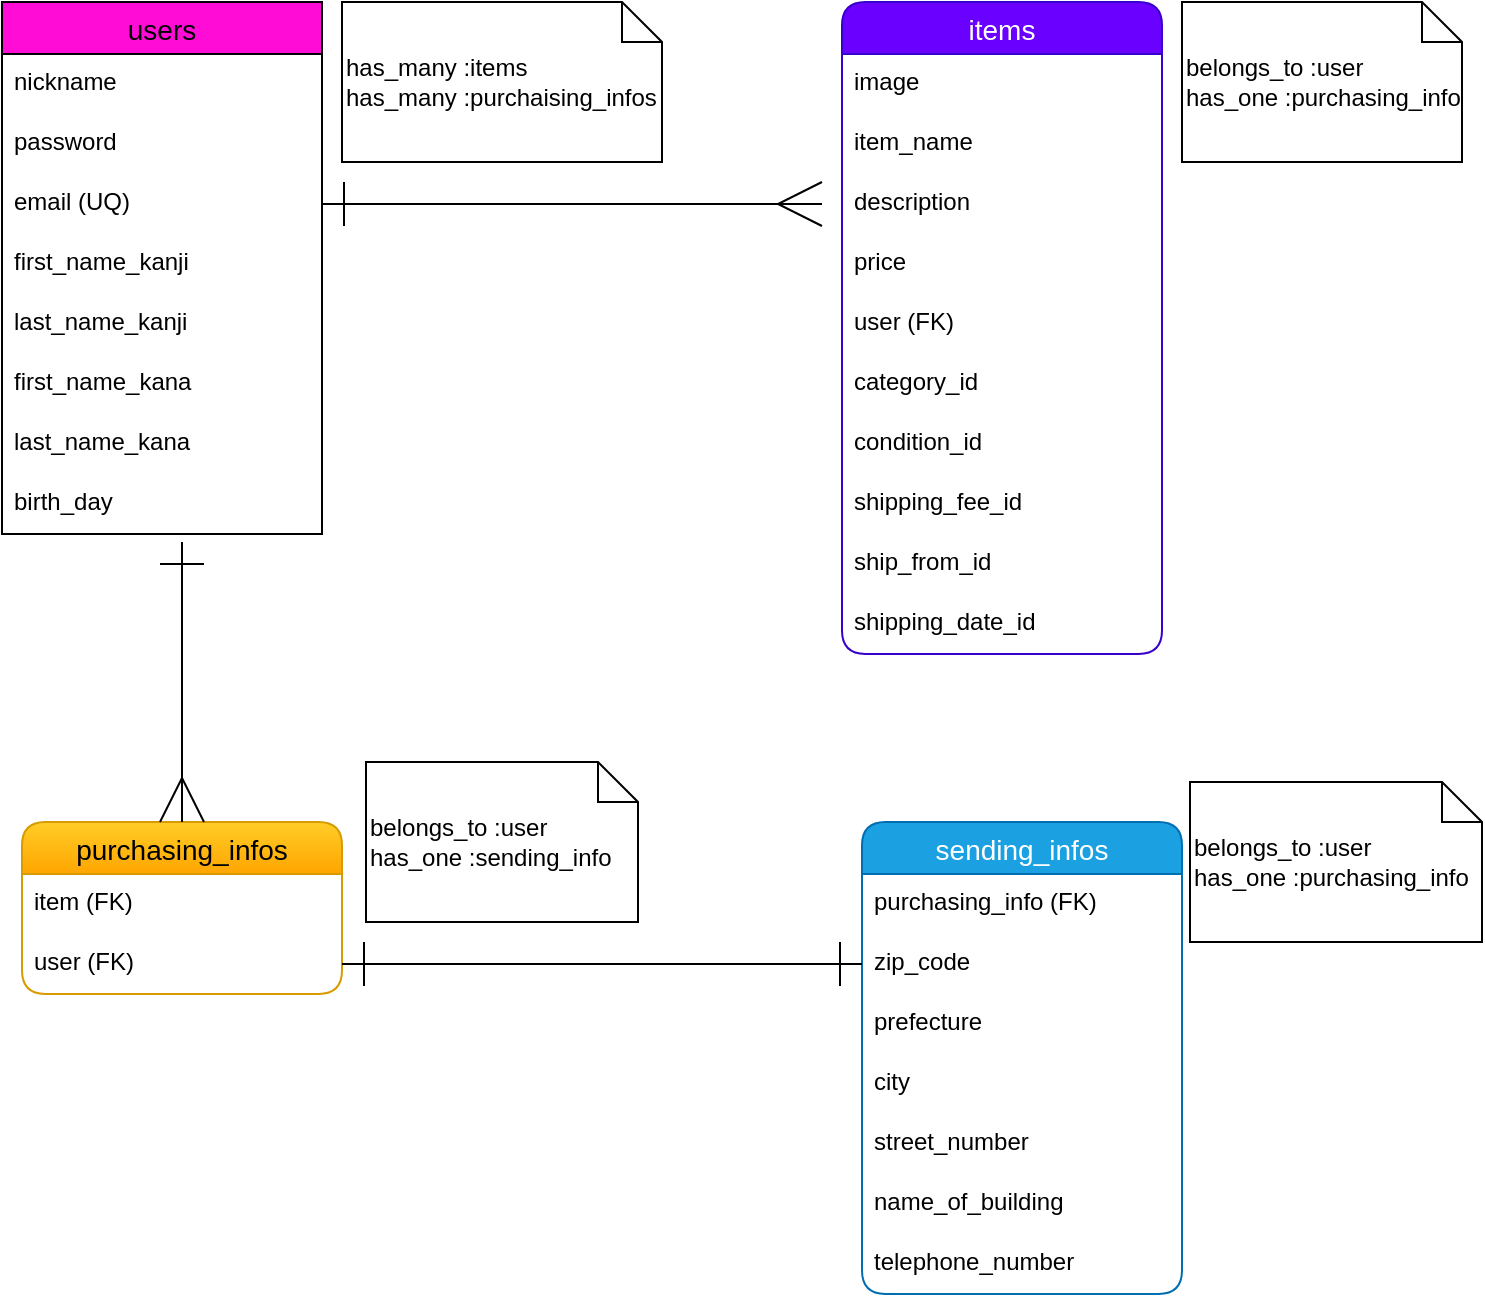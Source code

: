<mxfile>
    <diagram id="IMLzoEAh2MhOQV7JbZpF" name="ページ1">
        <mxGraphModel dx="870" dy="726" grid="1" gridSize="10" guides="1" tooltips="1" connect="1" arrows="1" fold="1" page="1" pageScale="1" pageWidth="827" pageHeight="1169" math="0" shadow="0">
            <root>
                <object label="" itesme="items" id="0">
                    <mxCell/>
                </object>
                <mxCell id="1" parent="0"/>
                <object label="items" items="items" id="z3Q5g_2llMyZReGslBFR-5">
                    <mxCell style="swimlane;fontStyle=0;childLayout=stackLayout;horizontal=1;startSize=26;horizontalStack=0;resizeParent=1;resizeParentMax=0;resizeLast=0;collapsible=1;marginBottom=0;align=center;fontSize=14;fillColor=#6a00ff;strokeColor=#3700CC;fontColor=#ffffff;rounded=1;" parent="1" vertex="1">
                        <mxGeometry x="510" y="80" width="160" height="326" as="geometry"/>
                    </mxCell>
                </object>
                <mxCell id="z3Q5g_2llMyZReGslBFR-34" value="image" style="text;strokeColor=none;fillColor=none;spacingLeft=4;spacingRight=4;overflow=hidden;rotatable=0;points=[[0,0.5],[1,0.5]];portConstraint=eastwest;fontSize=12;rounded=1;" parent="z3Q5g_2llMyZReGslBFR-5" vertex="1">
                    <mxGeometry y="26" width="160" height="30" as="geometry"/>
                </mxCell>
                <mxCell id="z3Q5g_2llMyZReGslBFR-6" value="item_name" style="text;strokeColor=none;fillColor=none;spacingLeft=4;spacingRight=4;overflow=hidden;rotatable=0;points=[[0,0.5],[1,0.5]];portConstraint=eastwest;fontSize=12;rounded=1;" parent="z3Q5g_2llMyZReGslBFR-5" vertex="1">
                    <mxGeometry y="56" width="160" height="30" as="geometry"/>
                </mxCell>
                <mxCell id="15" value="description" style="text;strokeColor=none;fillColor=none;spacingLeft=4;spacingRight=4;overflow=hidden;rotatable=0;points=[[0,0.5],[1,0.5]];portConstraint=eastwest;fontSize=12;" parent="z3Q5g_2llMyZReGslBFR-5" vertex="1">
                    <mxGeometry y="86" width="160" height="30" as="geometry"/>
                </mxCell>
                <mxCell id="z3Q5g_2llMyZReGslBFR-7" value="price" style="text;strokeColor=none;fillColor=none;spacingLeft=4;spacingRight=4;overflow=hidden;rotatable=0;points=[[0,0.5],[1,0.5]];portConstraint=eastwest;fontSize=12;rounded=1;" parent="z3Q5g_2llMyZReGslBFR-5" vertex="1">
                    <mxGeometry y="116" width="160" height="30" as="geometry"/>
                </mxCell>
                <mxCell id="z3Q5g_2llMyZReGslBFR-8" value="user (FK)" style="text;strokeColor=none;fillColor=none;spacingLeft=4;spacingRight=4;overflow=hidden;rotatable=0;points=[[0,0.5],[1,0.5]];portConstraint=eastwest;fontSize=12;rounded=1;" parent="z3Q5g_2llMyZReGslBFR-5" vertex="1">
                    <mxGeometry y="146" width="160" height="30" as="geometry"/>
                </mxCell>
                <mxCell id="z3Q5g_2llMyZReGslBFR-21" value="category_id" style="text;strokeColor=none;fillColor=none;spacingLeft=4;spacingRight=4;overflow=hidden;rotatable=0;points=[[0,0.5],[1,0.5]];portConstraint=eastwest;fontSize=12;rounded=1;" parent="z3Q5g_2llMyZReGslBFR-5" vertex="1">
                    <mxGeometry y="176" width="160" height="30" as="geometry"/>
                </mxCell>
                <mxCell id="z3Q5g_2llMyZReGslBFR-22" value="condition_id" style="text;strokeColor=none;fillColor=none;spacingLeft=4;spacingRight=4;overflow=hidden;rotatable=0;points=[[0,0.5],[1,0.5]];portConstraint=eastwest;fontSize=12;rounded=1;" parent="z3Q5g_2llMyZReGslBFR-5" vertex="1">
                    <mxGeometry y="206" width="160" height="30" as="geometry"/>
                </mxCell>
                <mxCell id="z3Q5g_2llMyZReGslBFR-23" value="shipping_fee_id" style="text;strokeColor=none;fillColor=none;spacingLeft=4;spacingRight=4;overflow=hidden;rotatable=0;points=[[0,0.5],[1,0.5]];portConstraint=eastwest;fontSize=12;rounded=1;" parent="z3Q5g_2llMyZReGslBFR-5" vertex="1">
                    <mxGeometry y="236" width="160" height="30" as="geometry"/>
                </mxCell>
                <mxCell id="z3Q5g_2llMyZReGslBFR-24" value="ship_from_id" style="text;strokeColor=none;fillColor=none;spacingLeft=4;spacingRight=4;overflow=hidden;rotatable=0;points=[[0,0.5],[1,0.5]];portConstraint=eastwest;fontSize=12;rounded=1;" parent="z3Q5g_2llMyZReGslBFR-5" vertex="1">
                    <mxGeometry y="266" width="160" height="30" as="geometry"/>
                </mxCell>
                <mxCell id="z3Q5g_2llMyZReGslBFR-25" value="shipping_date_id" style="text;strokeColor=none;fillColor=none;spacingLeft=4;spacingRight=4;overflow=hidden;rotatable=0;points=[[0,0.5],[1,0.5]];portConstraint=eastwest;fontSize=12;rounded=1;" parent="z3Q5g_2llMyZReGslBFR-5" vertex="1">
                    <mxGeometry y="296" width="160" height="30" as="geometry"/>
                </mxCell>
                <object label="purchasing_infos" purchasing_info="purchasing_info" id="z3Q5g_2llMyZReGslBFR-9">
                    <mxCell style="swimlane;fontStyle=0;childLayout=stackLayout;horizontal=1;startSize=26;horizontalStack=0;resizeParent=1;resizeParentMax=0;resizeLast=0;collapsible=1;marginBottom=0;align=center;fontSize=14;fillColor=#ffcd28;gradientColor=#ffa500;strokeColor=#d79b00;rounded=1;" parent="1" vertex="1">
                        <mxGeometry x="100" y="490" width="160" height="86" as="geometry"/>
                    </mxCell>
                </object>
                <mxCell id="z3Q5g_2llMyZReGslBFR-10" value="item (FK)" style="text;strokeColor=none;fillColor=none;spacingLeft=4;spacingRight=4;overflow=hidden;rotatable=0;points=[[0,0.5],[1,0.5]];portConstraint=eastwest;fontSize=12;rounded=1;" parent="z3Q5g_2llMyZReGslBFR-9" vertex="1">
                    <mxGeometry y="26" width="160" height="30" as="geometry"/>
                </mxCell>
                <mxCell id="z3Q5g_2llMyZReGslBFR-12" value="user (FK)" style="text;strokeColor=none;fillColor=none;spacingLeft=4;spacingRight=4;overflow=hidden;rotatable=0;points=[[0,0.5],[1,0.5]];portConstraint=eastwest;fontSize=12;rounded=1;" parent="z3Q5g_2llMyZReGslBFR-9" vertex="1">
                    <mxGeometry y="56" width="160" height="30" as="geometry"/>
                </mxCell>
                <mxCell id="z3Q5g_2llMyZReGslBFR-13" value="sending_infos" style="swimlane;fontStyle=0;childLayout=stackLayout;horizontal=1;startSize=26;horizontalStack=0;resizeParent=1;resizeParentMax=0;resizeLast=0;collapsible=1;marginBottom=0;align=center;fontSize=14;fillColor=#1ba1e2;strokeColor=#006EAF;fontColor=#ffffff;rounded=1;" parent="1" vertex="1">
                    <mxGeometry x="520" y="490" width="160" height="236" as="geometry"/>
                </mxCell>
                <mxCell id="z3Q5g_2llMyZReGslBFR-16" value="purchasing_info (FK)" style="text;strokeColor=none;fillColor=none;spacingLeft=4;spacingRight=4;overflow=hidden;rotatable=0;points=[[0,0.5],[1,0.5]];portConstraint=eastwest;fontSize=12;rounded=1;" parent="z3Q5g_2llMyZReGslBFR-13" vertex="1">
                    <mxGeometry y="26" width="160" height="30" as="geometry"/>
                </mxCell>
                <mxCell id="7" value="zip_code" style="text;strokeColor=none;fillColor=none;spacingLeft=4;spacingRight=4;overflow=hidden;rotatable=0;points=[[0,0.5],[1,0.5]];portConstraint=eastwest;fontSize=12;" parent="z3Q5g_2llMyZReGslBFR-13" vertex="1">
                    <mxGeometry y="56" width="160" height="30" as="geometry"/>
                </mxCell>
                <mxCell id="8" value="prefecture" style="text;strokeColor=none;fillColor=none;spacingLeft=4;spacingRight=4;overflow=hidden;rotatable=0;points=[[0,0.5],[1,0.5]];portConstraint=eastwest;fontSize=12;" parent="z3Q5g_2llMyZReGslBFR-13" vertex="1">
                    <mxGeometry y="86" width="160" height="30" as="geometry"/>
                </mxCell>
                <mxCell id="9" value="city" style="text;strokeColor=none;fillColor=none;spacingLeft=4;spacingRight=4;overflow=hidden;rotatable=0;points=[[0,0.5],[1,0.5]];portConstraint=eastwest;fontSize=12;" parent="z3Q5g_2llMyZReGslBFR-13" vertex="1">
                    <mxGeometry y="116" width="160" height="30" as="geometry"/>
                </mxCell>
                <mxCell id="10" value="street_number" style="text;strokeColor=none;fillColor=none;spacingLeft=4;spacingRight=4;overflow=hidden;rotatable=0;points=[[0,0.5],[1,0.5]];portConstraint=eastwest;fontSize=12;" parent="z3Q5g_2llMyZReGslBFR-13" vertex="1">
                    <mxGeometry y="146" width="160" height="30" as="geometry"/>
                </mxCell>
                <mxCell id="12" value="name_of_building" style="text;strokeColor=none;fillColor=none;spacingLeft=4;spacingRight=4;overflow=hidden;rotatable=0;points=[[0,0.5],[1,0.5]];portConstraint=eastwest;fontSize=12;" parent="z3Q5g_2llMyZReGslBFR-13" vertex="1">
                    <mxGeometry y="176" width="160" height="30" as="geometry"/>
                </mxCell>
                <mxCell id="11" value="telephone_number" style="text;strokeColor=none;fillColor=none;spacingLeft=4;spacingRight=4;overflow=hidden;rotatable=0;points=[[0,0.5],[1,0.5]];portConstraint=eastwest;fontSize=12;" parent="z3Q5g_2llMyZReGslBFR-13" vertex="1">
                    <mxGeometry y="206" width="160" height="30" as="geometry"/>
                </mxCell>
                <mxCell id="z3Q5g_2llMyZReGslBFR-26" style="edgeStyle=none;html=1;rounded=1;startArrow=ERone;startFill=0;endArrow=ERmany;endFill=0;endSize=20;startSize=20;" parent="1" edge="1">
                    <mxGeometry relative="1" as="geometry">
                        <mxPoint x="500" y="181" as="targetPoint"/>
                        <mxPoint x="250" y="181" as="sourcePoint"/>
                    </mxGeometry>
                </mxCell>
                <mxCell id="z3Q5g_2llMyZReGslBFR-29" style="edgeStyle=none;rounded=1;html=1;entryX=0.5;entryY=0;entryDx=0;entryDy=0;startArrow=ERone;startFill=0;endArrow=ERmany;endFill=0;startSize=20;endSize=20;" parent="1" target="z3Q5g_2llMyZReGslBFR-9" edge="1">
                    <mxGeometry relative="1" as="geometry">
                        <mxPoint x="180" y="350" as="sourcePoint"/>
                    </mxGeometry>
                </mxCell>
                <mxCell id="z3Q5g_2llMyZReGslBFR-30" style="edgeStyle=none;rounded=1;html=1;exitX=1;exitY=0.5;exitDx=0;exitDy=0;startArrow=ERone;startFill=0;endArrow=ERone;endFill=0;startSize=20;endSize=20;sourcePerimeterSpacing=20;targetPerimeterSpacing=20;entryX=0;entryY=0.5;entryDx=0;entryDy=0;" parent="1" source="z3Q5g_2llMyZReGslBFR-12" target="7" edge="1">
                    <mxGeometry relative="1" as="geometry">
                        <mxPoint x="510" y="560" as="targetPoint"/>
                    </mxGeometry>
                </mxCell>
                <mxCell id="z3Q5g_2llMyZReGslBFR-35" value="has_many :items&lt;br&gt;has_many :purchaising_infos" style="shape=note;size=20;whiteSpace=wrap;html=1;rounded=1;align=left;" parent="1" vertex="1">
                    <mxGeometry x="260" y="80" width="160" height="80" as="geometry"/>
                </mxCell>
                <mxCell id="z3Q5g_2llMyZReGslBFR-36" value="belongs_to :user&lt;br&gt;has_one :sending_info" style="shape=note;size=20;whiteSpace=wrap;html=1;rounded=1;align=left;" parent="1" vertex="1">
                    <mxGeometry x="272" y="460" width="136" height="80" as="geometry"/>
                </mxCell>
                <mxCell id="z3Q5g_2llMyZReGslBFR-38" value="belongs_to :user&lt;br&gt;has_one :purchasing_info" style="shape=note;size=20;whiteSpace=wrap;html=1;rounded=1;align=left;" parent="1" vertex="1">
                    <mxGeometry x="680" y="80" width="140" height="80" as="geometry"/>
                </mxCell>
                <mxCell id="z3Q5g_2llMyZReGslBFR-39" value="belongs_to :user&lt;br&gt;has_one :purchasing_info" style="shape=note;size=20;whiteSpace=wrap;html=1;rounded=1;align=left;" parent="1" vertex="1">
                    <mxGeometry x="684" y="470" width="146" height="80" as="geometry"/>
                </mxCell>
                <mxCell id="17" value="users" style="swimlane;fontStyle=0;childLayout=stackLayout;horizontal=1;startSize=26;horizontalStack=0;resizeParent=1;resizeParentMax=0;resizeLast=0;collapsible=1;marginBottom=0;align=center;fontSize=14;fillColor=#FF0DD7;" parent="1" vertex="1">
                    <mxGeometry x="90" y="80" width="160" height="266" as="geometry"/>
                </mxCell>
                <mxCell id="19" value="nickname" style="text;strokeColor=none;fillColor=none;spacingLeft=4;spacingRight=4;overflow=hidden;rotatable=0;points=[[0,0.5],[1,0.5]];portConstraint=eastwest;fontSize=12;" parent="17" vertex="1">
                    <mxGeometry y="26" width="160" height="30" as="geometry"/>
                </mxCell>
                <mxCell id="20" value="password" style="text;strokeColor=none;fillColor=none;spacingLeft=4;spacingRight=4;overflow=hidden;rotatable=0;points=[[0,0.5],[1,0.5]];portConstraint=eastwest;fontSize=12;" parent="17" vertex="1">
                    <mxGeometry y="56" width="160" height="30" as="geometry"/>
                </mxCell>
                <mxCell id="22" value="email (UQ)" style="text;strokeColor=none;fillColor=none;spacingLeft=4;spacingRight=4;overflow=hidden;rotatable=0;points=[[0,0.5],[1,0.5]];portConstraint=eastwest;fontSize=12;" parent="17" vertex="1">
                    <mxGeometry y="86" width="160" height="30" as="geometry"/>
                </mxCell>
                <mxCell id="23" value="first_name_kanji" style="text;strokeColor=none;fillColor=none;spacingLeft=4;spacingRight=4;overflow=hidden;rotatable=0;points=[[0,0.5],[1,0.5]];portConstraint=eastwest;fontSize=12;" parent="17" vertex="1">
                    <mxGeometry y="116" width="160" height="30" as="geometry"/>
                </mxCell>
                <mxCell id="24" value="last_name_kanji" style="text;strokeColor=none;fillColor=none;spacingLeft=4;spacingRight=4;overflow=hidden;rotatable=0;points=[[0,0.5],[1,0.5]];portConstraint=eastwest;fontSize=12;" parent="17" vertex="1">
                    <mxGeometry y="146" width="160" height="30" as="geometry"/>
                </mxCell>
                <mxCell id="21" value="first_name_kana" style="text;strokeColor=none;fillColor=none;spacingLeft=4;spacingRight=4;overflow=hidden;rotatable=0;points=[[0,0.5],[1,0.5]];portConstraint=eastwest;fontSize=12;" parent="17" vertex="1">
                    <mxGeometry y="176" width="160" height="30" as="geometry"/>
                </mxCell>
                <mxCell id="26" value="last_name_kana" style="text;strokeColor=none;fillColor=none;spacingLeft=4;spacingRight=4;overflow=hidden;rotatable=0;points=[[0,0.5],[1,0.5]];portConstraint=eastwest;fontSize=12;" parent="17" vertex="1">
                    <mxGeometry y="206" width="160" height="30" as="geometry"/>
                </mxCell>
                <mxCell id="25" value="birth_day" style="text;strokeColor=none;fillColor=none;spacingLeft=4;spacingRight=4;overflow=hidden;rotatable=0;points=[[0,0.5],[1,0.5]];portConstraint=eastwest;fontSize=12;" parent="17" vertex="1">
                    <mxGeometry y="236" width="160" height="30" as="geometry"/>
                </mxCell>
            </root>
        </mxGraphModel>
    </diagram>
    <diagram id="Ger8Sb2Zdg1mK9aUYvnJ" name="ページ2">
        <mxGraphModel dx="369" dy="625" grid="1" gridSize="10" guides="1" tooltips="1" connect="1" arrows="1" fold="1" page="1" pageScale="1" pageWidth="827" pageHeight="1169" math="0" shadow="0">
            <root>
                <mxCell id="0"/>
                <mxCell id="1" parent="0"/>
            </root>
        </mxGraphModel>
    </diagram>
</mxfile>